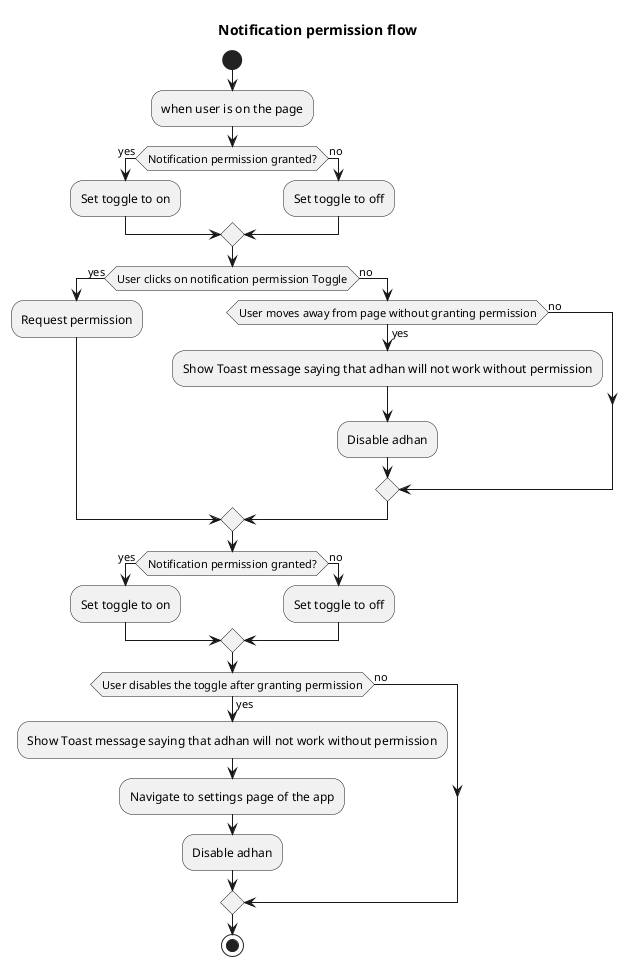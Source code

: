 @startuml
title Notification permission flow
start
:when user is on the page;
'check if permission is already granted
if(Notification permission granted?) then (yes)
:Set toggle to on;
else (no)
:Set toggle to off;
endif
'when user clicks on toggle
if(User clicks on notification permission Toggle) then (yes)
:Request permission;
else (no)
if(User moves away from page without granting permission) then (yes)
:Show Toast message saying that adhan will not work without permission;
:Disable adhan;
else (no)
endif
endif
'after click on toggle and permission dialog is shown check if permission is granted
if(Notification permission granted?) then (yes)
:Set toggle to on;
else (no)
:Set toggle to off;
endif

'if user allows permission but then disables the toggle thne show a toast message
'explaining how to remove the permission and navigate to the settings page of the app
if(User disables the toggle after granting permission) then (yes)
:Show Toast message saying that adhan will not work without permission;
:Navigate to settings page of the app;
:Disable adhan;
else (no)
endif

stop

@enduml
